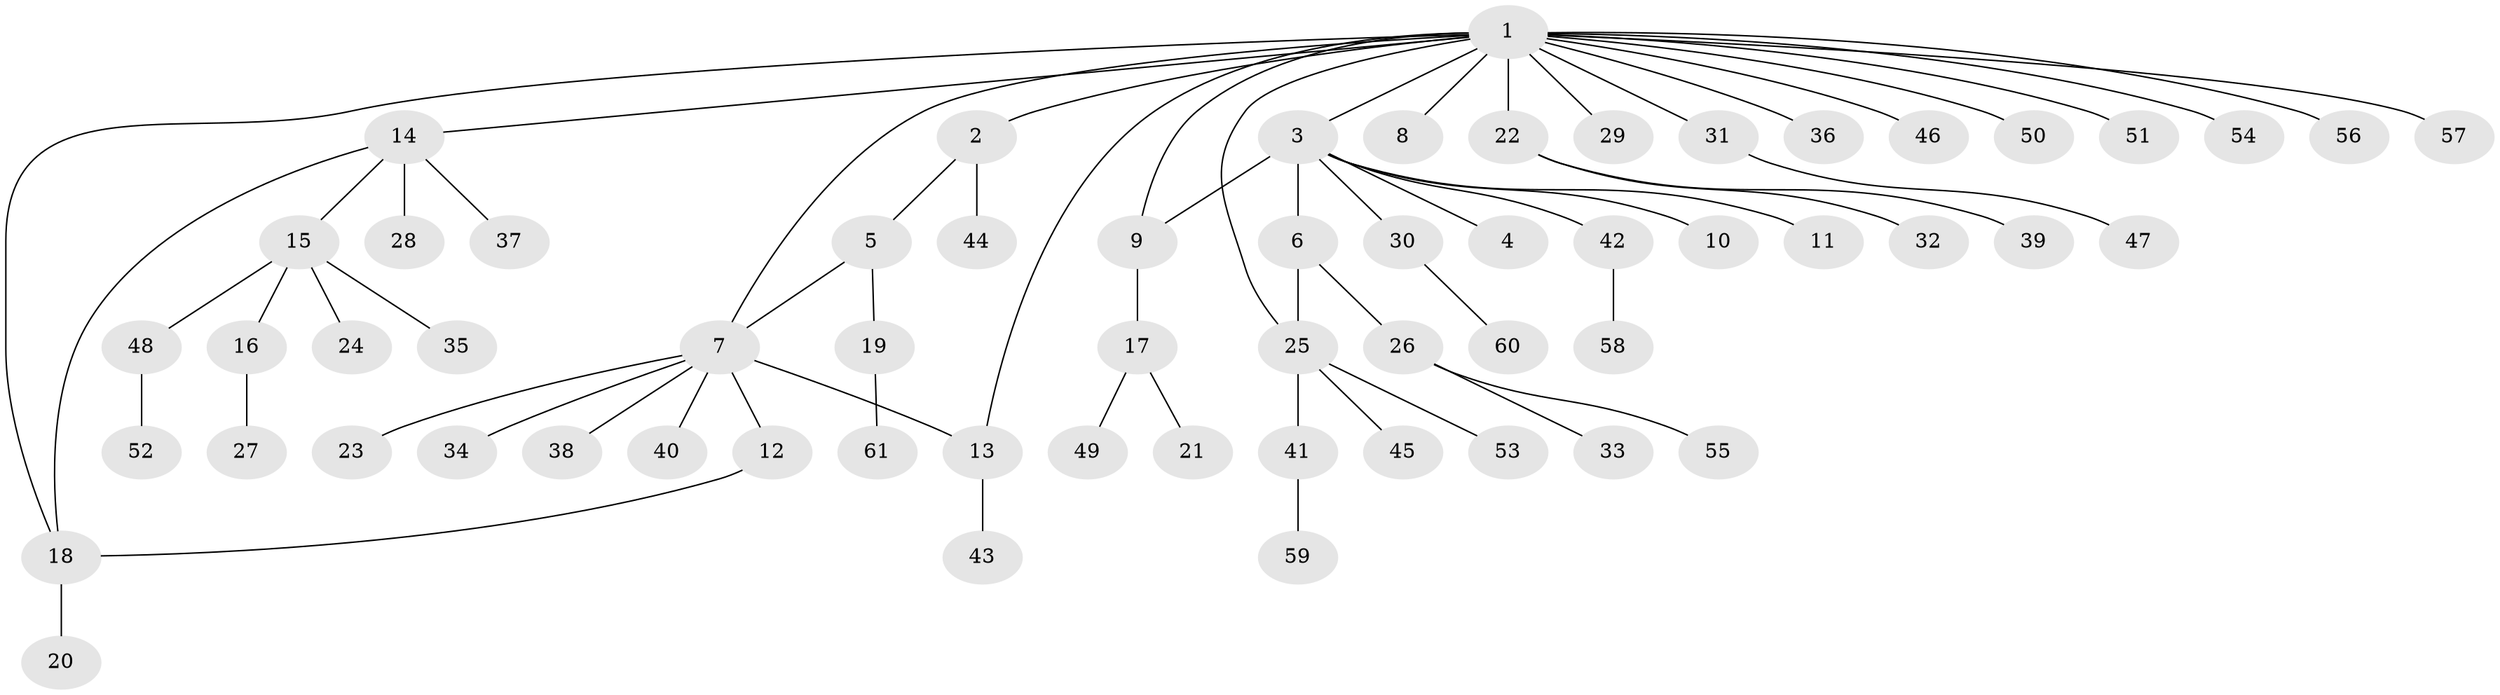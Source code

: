 // coarse degree distribution, {18: 0.022727272727272728, 2: 0.1590909090909091, 7: 0.045454545454545456, 1: 0.6136363636363636, 3: 0.06818181818181818, 4: 0.09090909090909091}
// Generated by graph-tools (version 1.1) at 2025/51/02/27/25 19:51:56]
// undirected, 61 vertices, 66 edges
graph export_dot {
graph [start="1"]
  node [color=gray90,style=filled];
  1;
  2;
  3;
  4;
  5;
  6;
  7;
  8;
  9;
  10;
  11;
  12;
  13;
  14;
  15;
  16;
  17;
  18;
  19;
  20;
  21;
  22;
  23;
  24;
  25;
  26;
  27;
  28;
  29;
  30;
  31;
  32;
  33;
  34;
  35;
  36;
  37;
  38;
  39;
  40;
  41;
  42;
  43;
  44;
  45;
  46;
  47;
  48;
  49;
  50;
  51;
  52;
  53;
  54;
  55;
  56;
  57;
  58;
  59;
  60;
  61;
  1 -- 2;
  1 -- 3;
  1 -- 7;
  1 -- 8;
  1 -- 9;
  1 -- 13;
  1 -- 14;
  1 -- 18;
  1 -- 22;
  1 -- 25;
  1 -- 29;
  1 -- 31;
  1 -- 36;
  1 -- 46;
  1 -- 50;
  1 -- 51;
  1 -- 54;
  1 -- 56;
  1 -- 57;
  2 -- 5;
  2 -- 44;
  3 -- 4;
  3 -- 6;
  3 -- 9;
  3 -- 10;
  3 -- 11;
  3 -- 30;
  3 -- 42;
  5 -- 7;
  5 -- 19;
  6 -- 25;
  6 -- 26;
  7 -- 12;
  7 -- 13;
  7 -- 23;
  7 -- 34;
  7 -- 38;
  7 -- 40;
  9 -- 17;
  12 -- 18;
  13 -- 43;
  14 -- 15;
  14 -- 18;
  14 -- 28;
  14 -- 37;
  15 -- 16;
  15 -- 24;
  15 -- 35;
  15 -- 48;
  16 -- 27;
  17 -- 21;
  17 -- 49;
  18 -- 20;
  19 -- 61;
  22 -- 32;
  22 -- 39;
  25 -- 41;
  25 -- 45;
  25 -- 53;
  26 -- 33;
  26 -- 55;
  30 -- 60;
  31 -- 47;
  41 -- 59;
  42 -- 58;
  48 -- 52;
}
